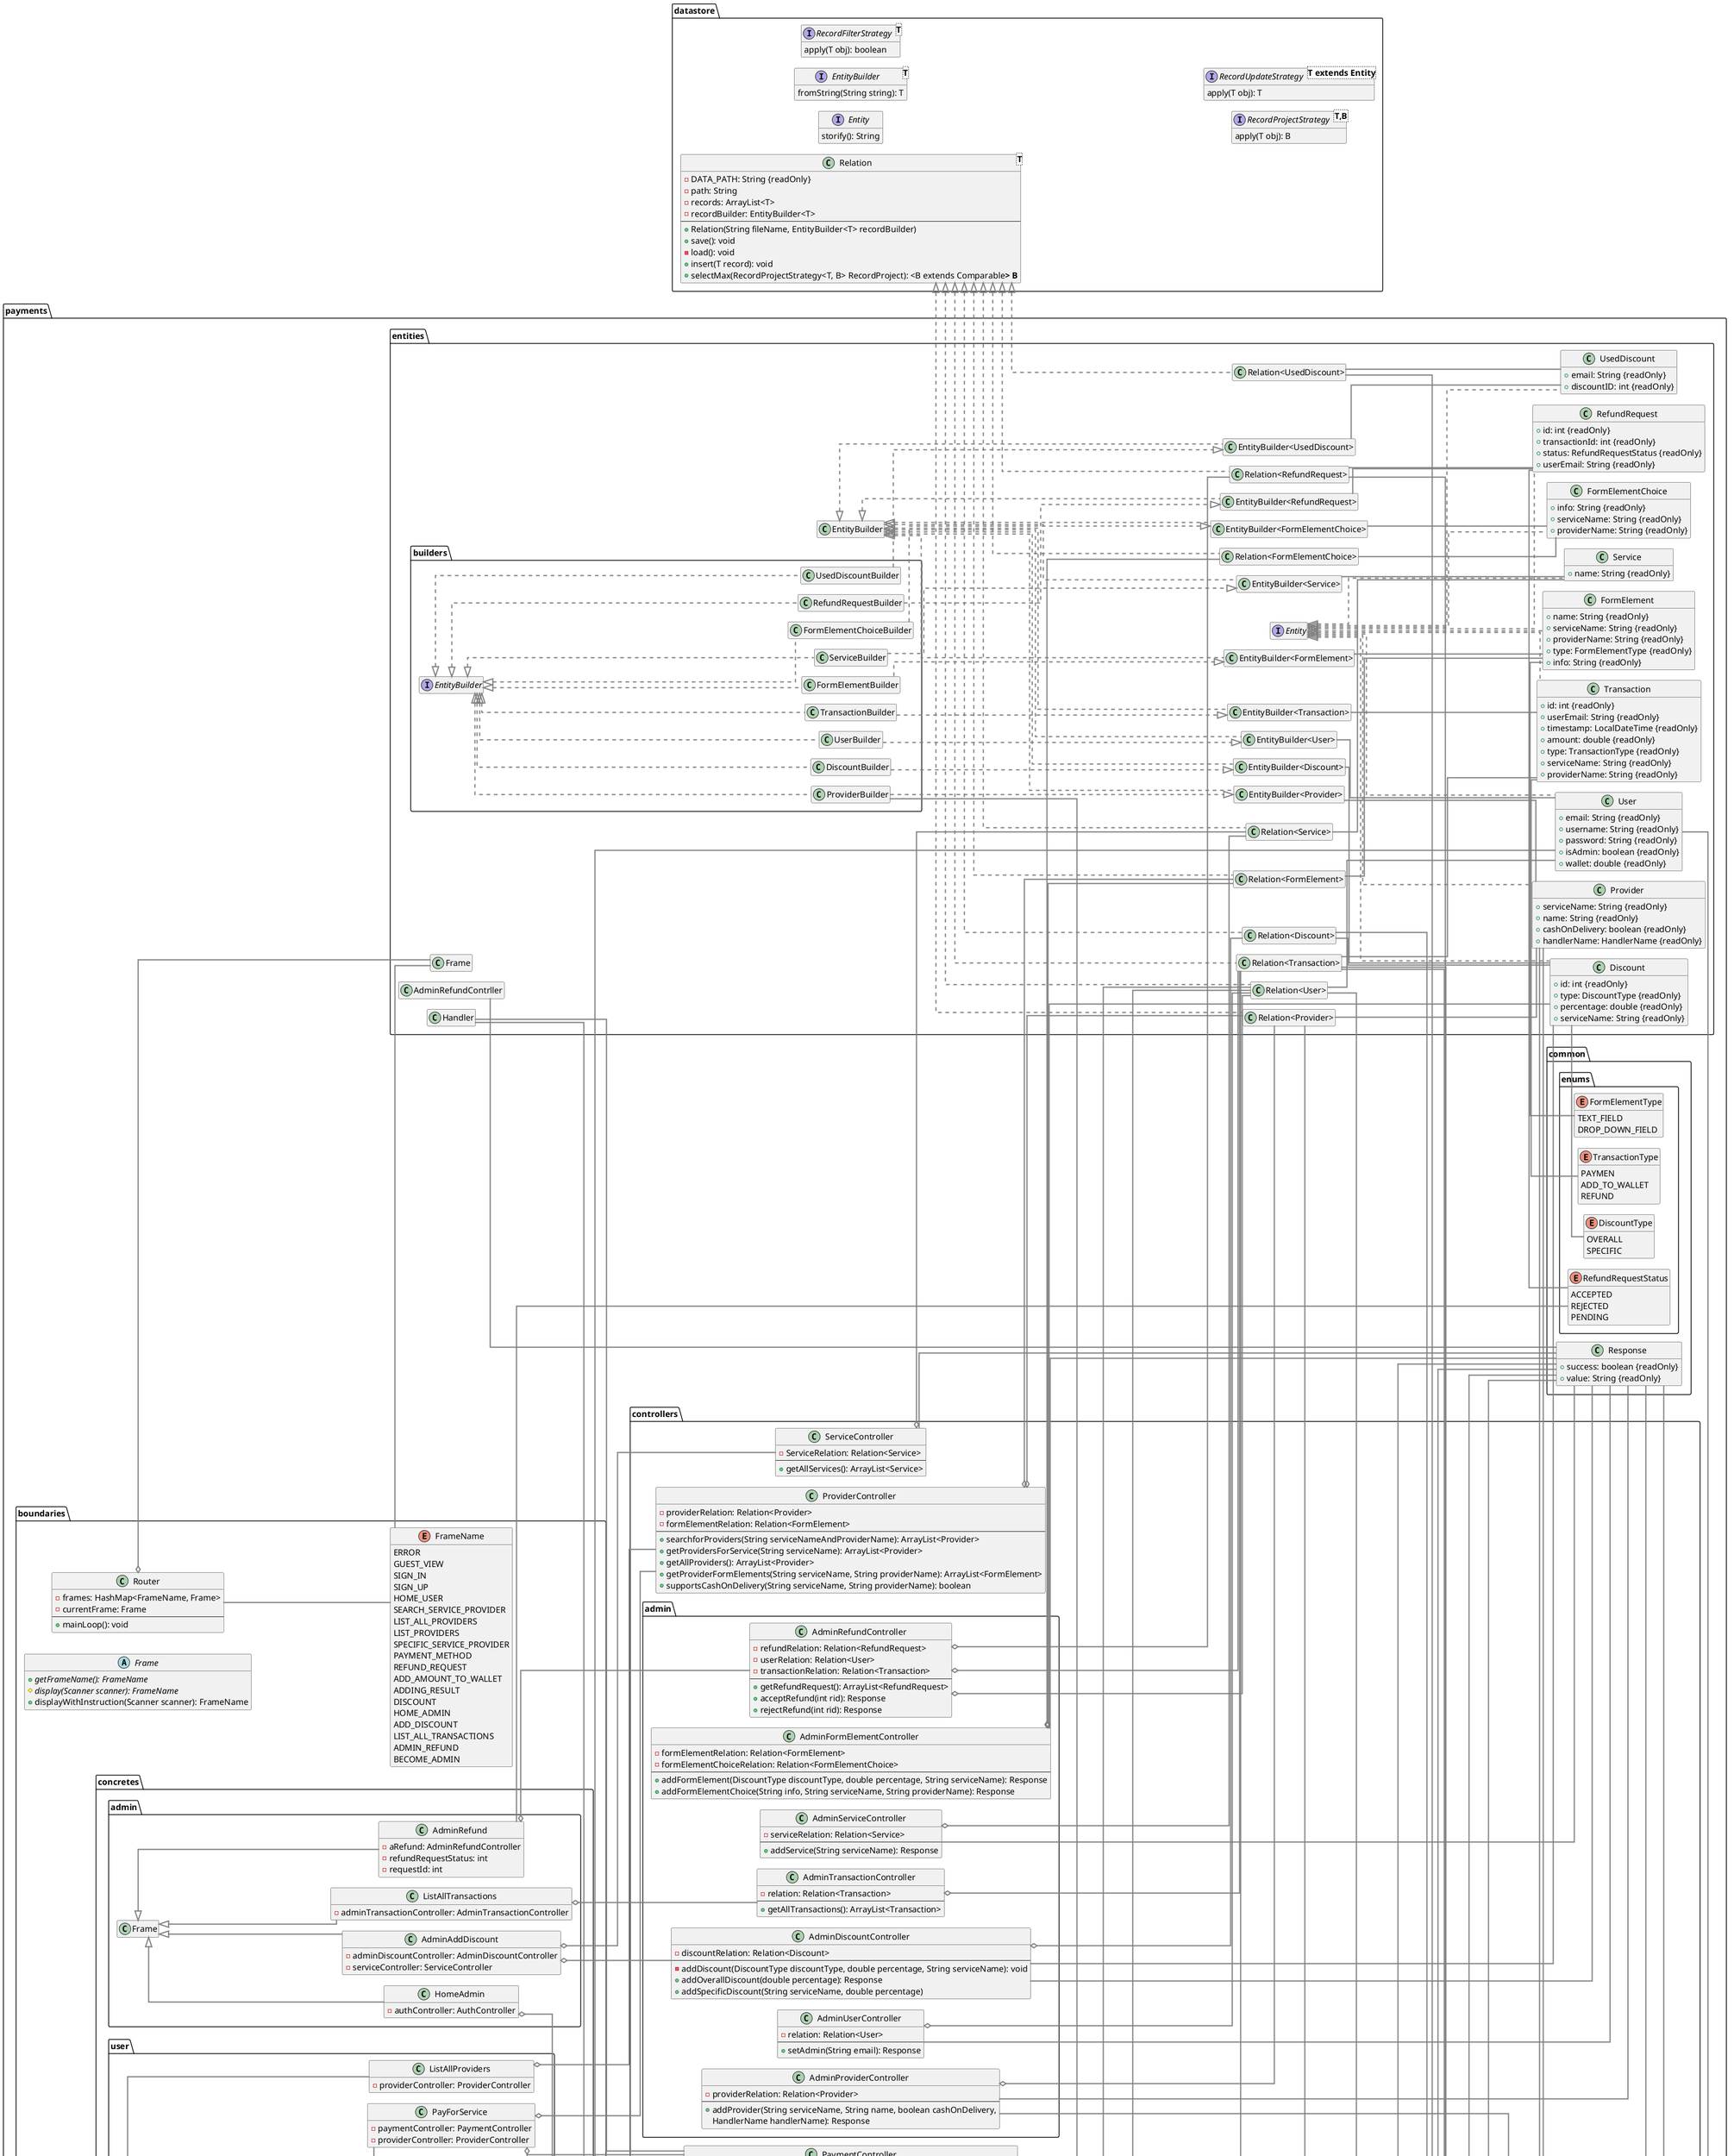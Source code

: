 @startuml Domain Model
skinparam nodesep 20
skinparam linetype ortho
skinparam ranksep 150
left to right direction
skinparam style strictuml
skinparam style DefaultFontName Arial
skinparam DefaultFontSize 16
skinparam DefaultFontStyle bold
skinparam ArrowThickness 2.2
skinparam ArrowColor #grey
hide empty members


package datastore <<Folder>>{
    interface Entity {
        storify(): String
    }
    interface EntityBuilder<T>{
        fromString(String string): T
    }
    interface RecordFilterStrategy<T>   {
        apply(T obj): boolean
    }
    interface RecordProjectStrategy<T,B>   {
        apply(T obj): B
    }
    interface RecordUpdateStrategy<T extends Entity>   {
        apply(T obj): T
    }
    class  Relation<T>{
        - DATA_PATH: String {readOnly}
        - path: String
        - records: ArrayList<T>
        - recordBuilder: EntityBuilder<T>
        --
        + Relation(String fileName, EntityBuilder<T> recordBuilder)
        + save(): void
        - load(): void
        + insert(T record): void
        + selectMax(RecordProjectStrategy<T, B> RecordProject): <B extends Comparable<B>> B
    }
}

package handlers <<folder>>{
    abstract class  Handler   {
        + {abstract} getHandlerName(): HandlerName
        + {abstract} getRequestKeys(): String[]
        + {abstract} getConstrains(): String
        # {abstract} handleRequestAndGetAmount(HasMap<String, String> request): HandlerResponse
        # requestContainsAllKeys(HashMap<String, String> request): boolean
        + validateAndHandleRequest(HasMap<String, String> request): request
    }
    class  HandlerFactory  {
        - handlers: Map<HandlerName, Handler>
        --
        + getHandler: Handler
    }
    enum HandlerName   {
        VODAFONE_RECHARGE
        WE_RECHARGE
        ORANGE_RECHARGE
        VODAFONE_INTERNET
        ETISALAT_RECHARGE
        WE_INTERNET
        ETISALAT_INTERNET
        ORANGE_INTERNET
        QUARTERLY_LANDLINE
        MONTHLY_LANDLINE
        NGO_DONATION
        CANCER_HOSPITAL_DONATION
        SCHOOL_DONATION
        PROXY
        ERRONEOUS
    }
    class  HandlerResponse   {
        + success: boolean {readOnly}
        + errorMessage: String {readOnly}
        + amount: Double {readOnly}
    }

    package handlers.concrete{
        class  CancerHospitalDonationHandler extends Handler{
            - {static} TYPES_PRICES: Map<String, Double>
        }
        class  ErroneousHandler extends Handler {

        }
        class  EtisalatInternetHandler extends Handler{
            + {static} allowedBandwidth: Set<String> {readOnly}
        }
        class  EtisalatRechargeHandler extends Handler{
        }
        class  MonthlyLandlineHandler extends Handler{
            - {static} MONTHLY_PRICE: Double
        }
        class  NgoDonationHandler extends Handler{

        }
        class  OrangeInternetHandler extends Handler{
            - {static} allowedBandwidth: Set<String> {readOnly}
        }
        class  OrangeRechargeHandler extends Handler{

        }
        class  QuarterlyLandlineHandler extends Handler{
            - {static} QUARTERLY_PRICE: double
        }
        class  SchoolDonationHandler extends Handler{

        }
        class  VodafoneInternetHandler extends Handler{
            - {static} allowedBandwidth: Set<String> {readOnly}
        }
        class  VodafoneRechargeHandler extends Handler{

        }
        class  WeInternetHandler extends Handler{

        }
        class  WeRechargeHandler extends Handler{

        }

    }
}

package payments{
    package payments.boundaries{
        abstract class  Frame{
            + {abstract} getFrameName(): FrameName
            # {abstract} display(Scanner scanner): FrameName
            + displayWithInstruction(Scanner scanner): FrameName
        }
        enum FrameName {
            ERROR
            GUEST_VIEW
            SIGN_IN
            SIGN_UP
            HOME_USER
            SEARCH_SERVICE_PROVIDER
            LIST_ALL_PROVIDERS
            LIST_PROVIDERS
            SPECIFIC_SERVICE_PROVIDER
            PAYMENT_METHOD
            REFUND_REQUEST
            ADD_AMOUNT_TO_WALLET
            ADDING_RESULT
            DISCOUNT
            HOME_ADMIN
            ADD_DISCOUNT
            LIST_ALL_TRANSACTIONS
            ADMIN_REFUND
            BECOME_ADMIN
        }
        class  Router{
            - frames: HashMap<FrameName, Frame>
            - currentFrame: Frame
            --
            + mainLoop(): void
        }

        package payments.boundaries.concretes{
            package payments.boundaries.concretes.admin{
                class  AdminAddDiscount extends Frame  {
                    - adminDiscountController: AdminDiscountController
                    - serviceController: ServiceController
                }
                class  AdminRefund extends Frame   {
                    - aRefund: AdminRefundController
                    - refundRequestStatus: int
                    - requestId: int
                }
                class  HomeAdmin extends Frame   {
                    - authController: AuthController
                }
                class  ListAllTransactions extends Frame   {
                    - adminTransactionController: AdminTransactionController
                }
            }

            package payments.boundaries.concretes.common{
                class  GuestView extends Frame   {

                }
                class  SignIn extends Frame  {
                    - controller: AuthController
                }
                class  SignUp extends Frame  {
                    - controller: AuthController
                }
            }
            package payments.boundaries.concretes.user{
                class  AddToWallet extends Frame   {
                    - userController: UserController
                }
                class BecomeAdmin extends Frame {
                    - AdminUserController: AdminUserController
                    - authController: AuthController
                }
                class  DiscountList extends Frame    {
                    - discountController: DiscountController
                }
                class  HomeUser extends Frame    {
                    - currentUser: User
                    - authController: AuthController
                }
                class  ListAllProviders extends Frame    {
                    - providerController: ProviderController
                }
                class  ListProviders extends Frame   {
                    - providers: ArrayList<Providers>
                }
                class  PayForService extends Frame   {
                    - paymentController: PaymentController
                    - providerController: ProviderController
                }
                class  UserRefundRequest extends Frame   {
                    - refundController: RefundController
                    - transactionController: TransactionController
                }
            }
        }
    }
    package payments.common{
        class  Response   {
            + success: boolean {readOnly}
            + value: String {readOnly}
        }
        package payments.common.enums{
            enum DiscountType {
                OVERALL
                SPECIFIC
            }
            enum FormElementType   {
                TEXT_FIELD
                DROP_DOWN_FIELD
            }
            enum RefundRequestStatus   {
                ACCEPTED
                REJECTED
                PENDING
            }
            enum TransactionType   {
                PAYMEN
                ADD_TO_WALLET
                REFUND
            }
        }
    }
    package payments.controllers{

        package payments.controllers.admin{

            class  AdminDiscountController   {
                - discountRelation: Relation<Discount>
                --
                - addDiscount(DiscountType discountType, double percentage, String serviceName): void
                + addOverallDiscount(double percentage): Response
                + addSpecificDiscount(String serviceName, double percentage)
            }
            class  AdminFormElementController   {
                - formElementRelation: Relation<FormElement>
                - formElementChoiceRelation: Relation<FormElementChoice>
                --
                + addFormElement(DiscountType discountType, double percentage, String serviceName): Response
                + addFormElementChoice(String info, String serviceName, String providerName): Response
            }
            class  AdminProviderController   {
                - providerRelation: Relation<Provider>
                --
                + addProvider(String serviceName, String name, boolean cashOnDelivery,
                HandlerName handlerName): Response
            }
            class  AdminRefundController   {
                - refundRelation: Relation<RefundRequest>
                - userRelation: Relation<User>
                - transactionRelation: Relation<Transaction>
                --
                + getRefundRequest(): ArrayList<RefundRequest>
                + acceptRefund(int rid): Response
                + rejectRefund(int rid): Response
            }
            class  AdminServiceController   {
                - serviceRelation: Relation<Service>
                --
                + addService(String serviceName): Response
            }
            class  AdminTransactionController   {
                - relation: Relation<Transaction>
                --
                + getAllTransactions(): ArrayList<Transaction>
            }
            class  AdminUserController {
                - relation: Relation<User>
                --
                + setAdmin(String email): Response
            }
        }

        package payments.controllers.paymentstrategies{
            interface PaymentStrategy   {
                pay(double amount): Response
            }
            class  PayCashOnDelivery  implements PaymentStrategy {

            }
            class  PayWithCreditCard  implements PaymentStrategy {
                - cardNumber: String
            }
            class  PayWithWallet  implements PaymentStrategy {
                - payingUser: User
                - userRelation: Relation<User>
            }
        }

        class  AuthController   {
            - relation: Relation<User>
            - logInSession: LogInSession
            --
            + signUp(String email, String userName, String password): Response
            + logIn(String email, String password): Response
            + logOut(): Response
            + getLoggedUnUser(): User
            + isAdmin(): boolean
        }
        class  DiscountController   {
            - discountRelation: Relation<Discount>
            - usedDiscountRelation: Relation<UsedDiscount>
            - logInSession: LogInSession
            --
            - getEffectiveDiscounts(ArrayList<Discount> discounts): ArrayList<Discount>
            + getDiscountsForService(String serviceName): ArrayList<Discount>
            + getAllDiscounts(): ArrayList<Discount>
            + useDiscount(int discountId): Response
        }
        class  LogInSession   {
            - loggedInUser: User
            --
            + setLoggedinUser(User user): void
            + getLoggedInUser(): User
        }
        class  PaymentController   {
            - providerRelation: Relation<Provider>
            - transactionRelation: Relation<Transaction>
            - userRelation: Relation<User>
            - discountController: DiscountController
            - logInSession: LogInSession
            --
            - payToProvider(String serviceName, String providerName,
            HashMap<String, String> request, PaymentStrategy paymentStrategy): Response
            + payUsingWallet(String serviceName, String providerName,
            HashMap<String, String> request): Response
            + payUsingCreditCard(String serviceName, String providerName, HashMap<String,
            String> request, String cardNumber): Response
            + payCashOnDelivery(String serviceName, String providerName,
            HashMap<String, String> request): Response
        }
        class  RefundController   {
            - refundRequestRelation: Relation<RefundRequest>
            - transactionRelation: Relation<Transaction>
            - logInSession: LogInSession
            --
            + requestRefund(int transactionId): Response
        }
        class  ServiceController   {
            - ServiceRelation: Relation<Service>
            --
            + getAllServices(): ArrayList<Service>
        }
        class  TransactionController   {
            - transactionRelation: Relation<Transaction>
            - logInSession: LogInSession
            --
            + getTransactionForUser(): ArrayList<Transaction>
        }
        class  UserController   {
            - userRelation: Relation<User>
            - logInSession: LogInSession
            --
            + rechargeWallet(double amount, String cardNumber): Response
        }
        class  ProviderController    {
            - providerRelation: Relation<Provider>
            - formElementRelation: Relation<FormElement>
            --
            + searchforProviders(String serviceNameAndProviderName): ArrayList<Provider>
            + getProvidersForService(String serviceName): ArrayList<Provider>
            + getAllProviders(): ArrayList<Provider>
            + getProviderFormElements(String serviceName, String providerName): ArrayList<FormElement>
            + supportsCashOnDelivery(String serviceName, String providerName): boolean
        }
    }


    package payments.entities{
        package payments.entities.builders{
            class  DiscountBuilder implements EntityBuilder  {

            }
            class  FormElementBuilder implements EntityBuilder  {

            }
            class  ProviderBuilder implements EntityBuilder  {

            }
            class  RefundRequestBuilder implements EntityBuilder  {

            }
            class  ServiceBuilder implements EntityBuilder  {

            }
            class  TransactionBuilder implements EntityBuilder  {

            }
            class  UsedDiscountBuilder implements EntityBuilder  {

            }
            class  UserBuilder implements EntityBuilder  {

            }
            class  FormElementChoiceBuilder implements EntityBuilder  {

            }
        }

        class  Discount implements Entity  {
            + id: int {readOnly}
            + type: DiscountType {readOnly}
            + percentage: double {readOnly}
            + serviceName: String {readOnly}
        }
        class  FormElement implements Entity  {
            + name: String {readOnly}
            + serviceName: String {readOnly}
            + providerName: String {readOnly}
            + type: FormElementType {readOnly}
            + info: String {readOnly}
        }
        class  FormElementChoice implements Entity  {
            + info: String {readOnly}
            + serviceName: String {readOnly}
            + providerName: String {readOnly}
        }
        class  Provider implements Entity  {
            + serviceName: String {readOnly}
            + name: String {readOnly}
            + cashOnDelivery: boolean {readOnly}
            + handlerName: HandlerName {readOnly}
        }
        class  RefundRequest implements Entity  {
            + id: int {readOnly}
            + transactionId: int {readOnly}
            + status: RefundRequestStatus {readOnly}
            + userEmail: String {readOnly}
        }
        class  Service implements Entity  {
            + name: String {readOnly}
        }
        class  Transaction implements Entity  {
            + id: int {readOnly}
            + userEmail: String {readOnly}
            + timestamp: LocalDateTime {readOnly}
            + amount: double {readOnly}
            + type: TransactionType {readOnly}
            + serviceName: String {readOnly}
            + providerName: String {readOnly}
        }
        class  UsedDiscount implements Entity  {
            + email: String {readOnly}
            + discountID: int {readOnly}
        }
        class  User implements Entity  {
            + email: String {readOnly}
            + username: String {readOnly}
            + password: String {readOnly}
            + isAdmin: boolean {readOnly}
            + wallet: double {readOnly}
        }

        Relation <|.. "Relation<User>"
        "Relation<User>" -d- User

        Relation <|.. "Relation<Transaction>"
        "Relation<Transaction>" -d- Transaction

        Relation <|.. "Relation<Service>"
        "Relation<Service>" -d- Service

        Relation <|.. "Relation<RefundRequest>"
        "Relation<RefundRequest>" -d- RefundRequest

        Relation <|.. "Relation<Provider>"
        "Relation<Provider>" -d- Provider

        Relation <|.. "Relation<Discount>"
        "Relation<Discount>" -d- Discount


        Relation <|.. "Relation<UsedDiscount>"
        "Relation<UsedDiscount>" -d- UsedDiscount


        Relation <|.. "Relation<FormElement>"
        "Relation<FormElement>" -d- FormElement

        Relation <|.. "Relation<FormElementChoice>"
        "Relation<FormElementChoice>" -d- FormElementChoice
        '----------------------------------------------------------
        LogInSession o-- User

        AuthController o-- "Relation<User>"
        AuthController o-- LogInSession

        PaymentController o-- "Relation<Transaction>"
        PaymentController o-- "Relation<Provider>"
        PaymentController o-- "Relation<User>"
        PaymentController o-- DiscountController
        PaymentController o-- LogInSession

        RefundController o-- "Relation<RefundRequest>"
        RefundController o-- "Relation<Transaction>"
        RefundController o-- LogInSession

        DiscountController o-- "Relation<Discount>"
        DiscountController o-- "Relation<UsedDiscount>"
        DiscountController o-- LogInSession

        ServiceController o-- "Relation<Service>"

        TransactionController o-- "Relation<Transaction>"
        TransactionController o-- LogInSession

        UserController o-- "Relation<User>"
        UserController o-- LogInSession

        ProviderController o-- "Relation<FormElement>"
        ProviderController o-- "Relation<Provider>"

        "Relation<Discount>" --o AdminDiscountController

        "Relation<FormElement>" --o AdminFormElementController
        "Relation<FormElementChoice>" --o AdminFormElementController

        "Relation<Provider>" --o AdminProviderController

        "Relation<RefundRequest>" --o AdminRefundController
        "Relation<User>" --o AdminRefundController
        "Relation<Transaction>" --o AdminRefundController

        "Relation<Service>" --o AdminServiceController

        "Relation<Transaction>" --o AdminTransactionController

        "Relation<User>" --o AdminUserController

        Router o-- Frame
        Router -- FrameName

        AuthController o-- LogInSession

        DiscountController o-- LogInSession



        AdminAddDiscount o-- AdminDiscountController
        AdminAddDiscount o-- ServiceController

        AdminRefund o-- AdminRefundController

        HomeAdmin o-- AuthController

        ListAllTransactions o-- AdminTransactionController

        SignIn o-- AuthController
        SignUp o-- AuthController

        AddToWallet o-- UserController

        DiscountList o-- DiscountController

        HomeUser o-- User
        HomeUser o-- AuthController

        ListAllProviders o-- ProviderController

        ListProviders o-- Provider

        PayForService o-- PaymentController
        PayForService o-- ProviderController

        UserRefundRequest o-- RefundController
        UserRefundRequest o-- TransactionController

        HandlerFactory o-- Handler
        HandlerFactory o-- HandlerName

        HandlerFactory -- CancerHospitalDonationHandler
        HandlerFactory -- ErroneousHandler
        HandlerFactory -- EtisalatInternetHandler
        HandlerFactory -- EtisalatRechargeHandler
        HandlerFactory -- MonthlyLandlineHandler
        HandlerFactory -- NgoDonationHandler
        HandlerFactory -- OrangeInternetHandler
        HandlerFactory -- OrangeRechargeHandler
        HandlerFactory -- QuarterlyLandlineHandler
        HandlerFactory -- SchoolDonationHandler
        HandlerFactory -- VodafoneInternetHandler
        HandlerFactory -- VodafoneRechargeHandler
        HandlerFactory -- WeInternetHandler
        HandlerFactory -- WeRechargeHandler


        EntityBuilder <|.. "EntityBuilder<Discount>"
        EntityBuilder <|.. "EntityBuilder<FormElement>"
        EntityBuilder <|.. "EntityBuilder<Provider>"
        EntityBuilder <|.. "EntityBuilder<RefundRequest>"
        EntityBuilder <|.. "EntityBuilder<Service>"
        EntityBuilder <|.. "EntityBuilder<Transaction>"
        EntityBuilder <|.. "EntityBuilder<UsedDiscount>"
        EntityBuilder <|.. "EntityBuilder<User>"
        EntityBuilder <|.. "EntityBuilder<FormElementChoice>"

        "EntityBuilder<Discount>" -- Discount
        "EntityBuilder<FormElement>" -- FormElement
        "EntityBuilder<Provider>" -- Provider
        "EntityBuilder<RefundRequest>" -- RefundRequest
        "EntityBuilder<Service>" -- Service
        "EntityBuilder<Transaction>" -- Transaction
        "EntityBuilder<UsedDiscount>" -- UsedDiscount
        "EntityBuilder<User>" -- User
        "EntityBuilder<FormElementChoice>" -- FormElementChoice

        DiscountBuilder ..|> "EntityBuilder<Discount>"
        FormElementBuilder ..|> "EntityBuilder<FormElement>"
        ProviderBuilder ..|> "EntityBuilder<Provider>"
        RefundRequestBuilder ..|> "EntityBuilder<RefundRequest>"
        ServiceBuilder ..|> "EntityBuilder<Service>"
        TransactionBuilder ..|> "EntityBuilder<Transaction>"
        UsedDiscountBuilder ..|> "EntityBuilder<UsedDiscount>"
        UserBuilder ..|> "EntityBuilder<User>"
        FormElementChoiceBuilder ..|> "EntityBuilder<FormElementChoice>"

        AdminDiscountController -- Response
        AdminFormElementController -- Response
        AdminProviderController -- Response
        AdminRefundContrller -- Response
        AdminServiceController -- Response
        AdminUserController -- Response
        PaymentStrategy -- Response
        AuthController -- Response
        DiscountController -- Response
        PaymentController -- Response
        RefundController -- Response
        ServiceController -- Response
        UserController -- Response

        Discount -- DiscountType
        Discount -- AdminFormElementController
        Discount -- AdminDiscountController

        FormElementType -- FormElement

        RefundRequestStatus -- AdminRefund
        RefundRequestStatus -- RefundRequest

        TransactionType -- Transaction

        PaymentController -- Handler
        PaymentController -- HandlerFactory
        PaymentController -- HandlerResponse

        AdminProviderController -- HandlerName

        Provider -- HandlerName

        ProviderBuilder -- HandlerName

        Frame -- FrameName
    }
}



@enduml
